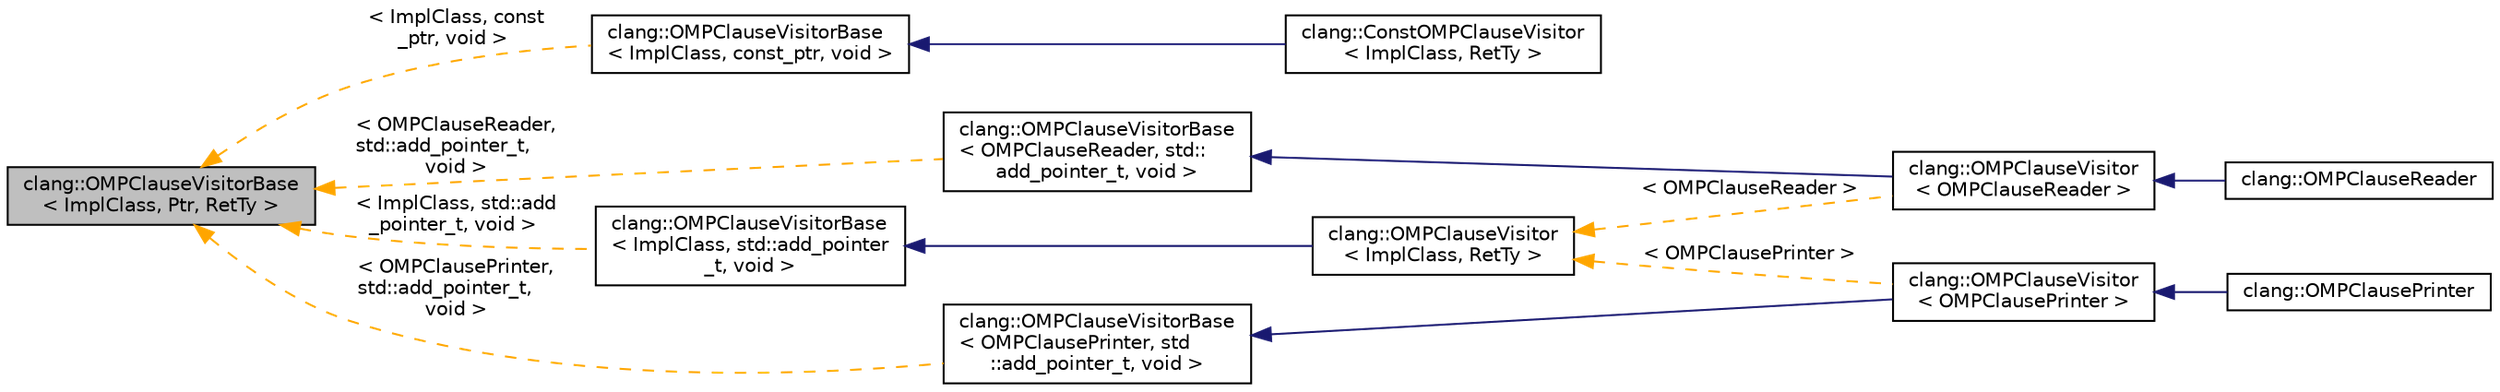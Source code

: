 digraph "clang::OMPClauseVisitorBase&lt; ImplClass, Ptr, RetTy &gt;"
{
 // LATEX_PDF_SIZE
  bgcolor="transparent";
  edge [fontname="Helvetica",fontsize="10",labelfontname="Helvetica",labelfontsize="10"];
  node [fontname="Helvetica",fontsize="10",shape=record];
  rankdir="LR";
  Node1 [label="clang::OMPClauseVisitorBase\l\< ImplClass, Ptr, RetTy \>",height=0.2,width=0.4,color="black", fillcolor="grey75", style="filled", fontcolor="black",tooltip="This class implements a simple visitor for OMPClause subclasses."];
  Node1 -> Node2 [dir="back",color="orange",fontsize="10",style="dashed",label=" \< ImplClass, const\l_ptr, void \>" ,fontname="Helvetica"];
  Node2 [label="clang::OMPClauseVisitorBase\l\< ImplClass, const_ptr, void \>",height=0.2,width=0.4,color="black",URL="$classclang_1_1OMPClauseVisitorBase.html",tooltip=" "];
  Node2 -> Node3 [dir="back",color="midnightblue",fontsize="10",style="solid",fontname="Helvetica"];
  Node3 [label="clang::ConstOMPClauseVisitor\l\< ImplClass, RetTy \>",height=0.2,width=0.4,color="black",URL="$classclang_1_1ConstOMPClauseVisitor.html",tooltip=" "];
  Node1 -> Node4 [dir="back",color="orange",fontsize="10",style="dashed",label=" \< OMPClauseReader,\l std::add_pointer_t,\l void \>" ,fontname="Helvetica"];
  Node4 [label="clang::OMPClauseVisitorBase\l\< OMPClauseReader, std::\ladd_pointer_t, void \>",height=0.2,width=0.4,color="black",URL="$classclang_1_1OMPClauseVisitorBase.html",tooltip=" "];
  Node4 -> Node5 [dir="back",color="midnightblue",fontsize="10",style="solid",fontname="Helvetica"];
  Node5 [label="clang::OMPClauseVisitor\l\< OMPClauseReader \>",height=0.2,width=0.4,color="black",URL="$classclang_1_1OMPClauseVisitor.html",tooltip=" "];
  Node5 -> Node6 [dir="back",color="midnightblue",fontsize="10",style="solid",fontname="Helvetica"];
  Node6 [label="clang::OMPClauseReader",height=0.2,width=0.4,color="black",URL="$classclang_1_1OMPClauseReader.html",tooltip=" "];
  Node1 -> Node7 [dir="back",color="orange",fontsize="10",style="dashed",label=" \< OMPClausePrinter,\l std::add_pointer_t,\l void \>" ,fontname="Helvetica"];
  Node7 [label="clang::OMPClauseVisitorBase\l\< OMPClausePrinter, std\l::add_pointer_t, void \>",height=0.2,width=0.4,color="black",URL="$classclang_1_1OMPClauseVisitorBase.html",tooltip=" "];
  Node7 -> Node8 [dir="back",color="midnightblue",fontsize="10",style="solid",fontname="Helvetica"];
  Node8 [label="clang::OMPClauseVisitor\l\< OMPClausePrinter \>",height=0.2,width=0.4,color="black",URL="$classclang_1_1OMPClauseVisitor.html",tooltip=" "];
  Node8 -> Node9 [dir="back",color="midnightblue",fontsize="10",style="solid",fontname="Helvetica"];
  Node9 [label="clang::OMPClausePrinter",height=0.2,width=0.4,color="black",URL="$classclang_1_1OMPClausePrinter.html",tooltip=" "];
  Node1 -> Node10 [dir="back",color="orange",fontsize="10",style="dashed",label=" \< ImplClass, std::add\l_pointer_t, void \>" ,fontname="Helvetica"];
  Node10 [label="clang::OMPClauseVisitorBase\l\< ImplClass, std::add_pointer\l_t, void \>",height=0.2,width=0.4,color="black",URL="$classclang_1_1OMPClauseVisitorBase.html",tooltip=" "];
  Node10 -> Node11 [dir="back",color="midnightblue",fontsize="10",style="solid",fontname="Helvetica"];
  Node11 [label="clang::OMPClauseVisitor\l\< ImplClass, RetTy \>",height=0.2,width=0.4,color="black",URL="$classclang_1_1OMPClauseVisitor.html",tooltip=" "];
  Node11 -> Node8 [dir="back",color="orange",fontsize="10",style="dashed",label=" \< OMPClausePrinter \>" ,fontname="Helvetica"];
  Node11 -> Node5 [dir="back",color="orange",fontsize="10",style="dashed",label=" \< OMPClauseReader \>" ,fontname="Helvetica"];
}
